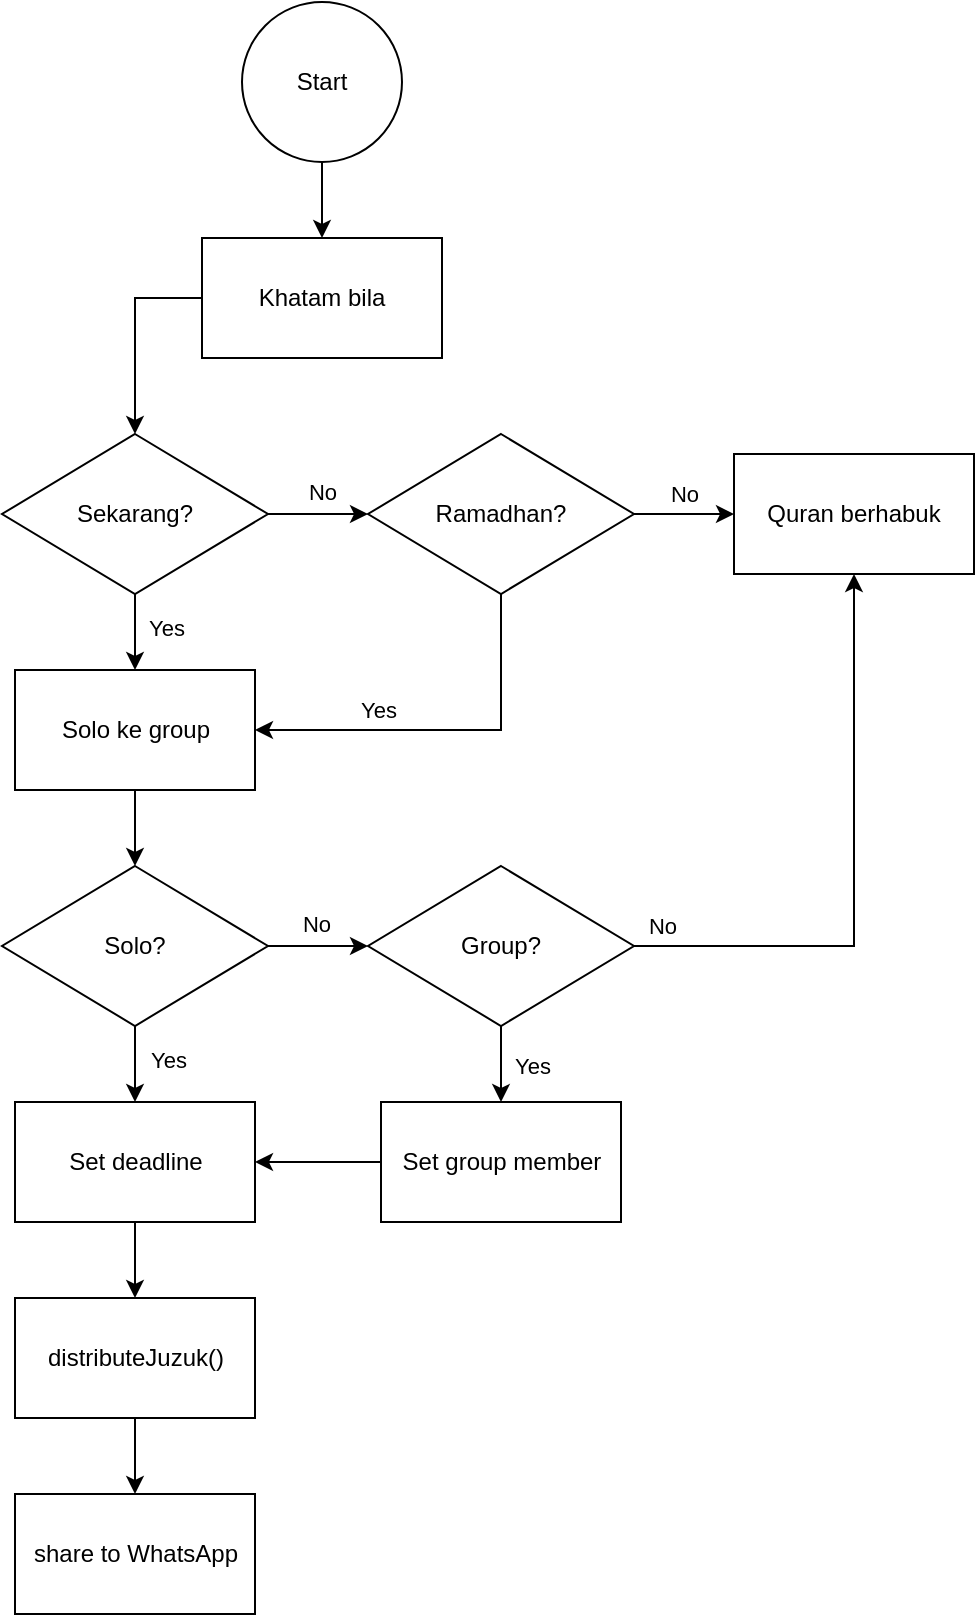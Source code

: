 <mxfile version="23.1.4" type="github">
  <diagram name="Page-1" id="KpUmeYeRWmzNj8GkGtBn">
    <mxGraphModel dx="993" dy="573" grid="0" gridSize="10" guides="1" tooltips="1" connect="1" arrows="1" fold="1" page="1" pageScale="1" pageWidth="850" pageHeight="1100" math="0" shadow="0">
      <root>
        <mxCell id="0" />
        <mxCell id="1" parent="0" />
        <mxCell id="XSX_IWEI5CXSWf55ZYyt-13" style="edgeStyle=orthogonalEdgeStyle;rounded=0;orthogonalLoop=1;jettySize=auto;html=1;exitX=0.5;exitY=1;exitDx=0;exitDy=0;entryX=0.5;entryY=0;entryDx=0;entryDy=0;" edge="1" parent="1" source="XSX_IWEI5CXSWf55ZYyt-5" target="XSX_IWEI5CXSWf55ZYyt-6">
          <mxGeometry relative="1" as="geometry" />
        </mxCell>
        <mxCell id="XSX_IWEI5CXSWf55ZYyt-5" value="Start" style="ellipse;whiteSpace=wrap;html=1;aspect=fixed;" vertex="1" parent="1">
          <mxGeometry x="385" y="25" width="80" height="80" as="geometry" />
        </mxCell>
        <mxCell id="XSX_IWEI5CXSWf55ZYyt-10" style="edgeStyle=orthogonalEdgeStyle;rounded=0;orthogonalLoop=1;jettySize=auto;html=1;exitX=0;exitY=0.5;exitDx=0;exitDy=0;entryX=0.5;entryY=0;entryDx=0;entryDy=0;" edge="1" parent="1" source="XSX_IWEI5CXSWf55ZYyt-6" target="XSX_IWEI5CXSWf55ZYyt-7">
          <mxGeometry relative="1" as="geometry" />
        </mxCell>
        <mxCell id="XSX_IWEI5CXSWf55ZYyt-6" value="Khatam bila" style="rounded=0;whiteSpace=wrap;html=1;" vertex="1" parent="1">
          <mxGeometry x="365" y="143" width="120" height="60" as="geometry" />
        </mxCell>
        <mxCell id="XSX_IWEI5CXSWf55ZYyt-11" style="edgeStyle=orthogonalEdgeStyle;rounded=0;orthogonalLoop=1;jettySize=auto;html=1;exitX=1;exitY=0.5;exitDx=0;exitDy=0;entryX=0;entryY=0.5;entryDx=0;entryDy=0;" edge="1" parent="1" source="XSX_IWEI5CXSWf55ZYyt-7" target="XSX_IWEI5CXSWf55ZYyt-8">
          <mxGeometry relative="1" as="geometry" />
        </mxCell>
        <mxCell id="XSX_IWEI5CXSWf55ZYyt-12" value="No" style="edgeLabel;html=1;align=center;verticalAlign=middle;resizable=0;points=[];" vertex="1" connectable="0" parent="XSX_IWEI5CXSWf55ZYyt-11">
          <mxGeometry x="-0.068" relative="1" as="geometry">
            <mxPoint x="3" y="-11" as="offset" />
          </mxGeometry>
        </mxCell>
        <mxCell id="XSX_IWEI5CXSWf55ZYyt-27" value="No" style="edgeLabel;html=1;align=center;verticalAlign=middle;resizable=0;points=[];" vertex="1" connectable="0" parent="XSX_IWEI5CXSWf55ZYyt-11">
          <mxGeometry x="-0.068" relative="1" as="geometry">
            <mxPoint y="205" as="offset" />
          </mxGeometry>
        </mxCell>
        <mxCell id="XSX_IWEI5CXSWf55ZYyt-30" value="No" style="edgeLabel;html=1;align=center;verticalAlign=middle;resizable=0;points=[];" vertex="1" connectable="0" parent="XSX_IWEI5CXSWf55ZYyt-11">
          <mxGeometry x="-0.068" relative="1" as="geometry">
            <mxPoint x="173" y="206" as="offset" />
          </mxGeometry>
        </mxCell>
        <mxCell id="XSX_IWEI5CXSWf55ZYyt-15" style="edgeStyle=orthogonalEdgeStyle;rounded=0;orthogonalLoop=1;jettySize=auto;html=1;exitX=0.5;exitY=1;exitDx=0;exitDy=0;entryX=0.5;entryY=0;entryDx=0;entryDy=0;" edge="1" parent="1" source="XSX_IWEI5CXSWf55ZYyt-7" target="XSX_IWEI5CXSWf55ZYyt-14">
          <mxGeometry relative="1" as="geometry" />
        </mxCell>
        <mxCell id="XSX_IWEI5CXSWf55ZYyt-23" value="Yes" style="edgeLabel;html=1;align=center;verticalAlign=middle;resizable=0;points=[];" vertex="1" connectable="0" parent="XSX_IWEI5CXSWf55ZYyt-15">
          <mxGeometry x="-0.34" y="-3" relative="1" as="geometry">
            <mxPoint x="18" y="4" as="offset" />
          </mxGeometry>
        </mxCell>
        <mxCell id="XSX_IWEI5CXSWf55ZYyt-37" value="Yes" style="edgeLabel;html=1;align=center;verticalAlign=middle;resizable=0;points=[];" vertex="1" connectable="0" parent="XSX_IWEI5CXSWf55ZYyt-15">
          <mxGeometry x="-0.34" y="-3" relative="1" as="geometry">
            <mxPoint x="19" y="220" as="offset" />
          </mxGeometry>
        </mxCell>
        <mxCell id="XSX_IWEI5CXSWf55ZYyt-38" value="Yes" style="edgeLabel;html=1;align=center;verticalAlign=middle;resizable=0;points=[];" vertex="1" connectable="0" parent="XSX_IWEI5CXSWf55ZYyt-15">
          <mxGeometry x="-0.34" y="-3" relative="1" as="geometry">
            <mxPoint x="201" y="223" as="offset" />
          </mxGeometry>
        </mxCell>
        <mxCell id="XSX_IWEI5CXSWf55ZYyt-7" value="Sekarang?" style="rhombus;whiteSpace=wrap;html=1;" vertex="1" parent="1">
          <mxGeometry x="265" y="241" width="133" height="80" as="geometry" />
        </mxCell>
        <mxCell id="XSX_IWEI5CXSWf55ZYyt-18" style="edgeStyle=orthogonalEdgeStyle;rounded=0;orthogonalLoop=1;jettySize=auto;html=1;exitX=0.5;exitY=1;exitDx=0;exitDy=0;entryX=1;entryY=0.5;entryDx=0;entryDy=0;" edge="1" parent="1" source="XSX_IWEI5CXSWf55ZYyt-8" target="XSX_IWEI5CXSWf55ZYyt-14">
          <mxGeometry relative="1" as="geometry" />
        </mxCell>
        <mxCell id="XSX_IWEI5CXSWf55ZYyt-19" value="Yes" style="edgeLabel;html=1;align=center;verticalAlign=middle;resizable=0;points=[];" vertex="1" connectable="0" parent="XSX_IWEI5CXSWf55ZYyt-18">
          <mxGeometry x="0.224" y="3" relative="1" as="geometry">
            <mxPoint x="-13" y="-13" as="offset" />
          </mxGeometry>
        </mxCell>
        <mxCell id="XSX_IWEI5CXSWf55ZYyt-21" style="edgeStyle=orthogonalEdgeStyle;rounded=0;orthogonalLoop=1;jettySize=auto;html=1;exitX=1;exitY=0.5;exitDx=0;exitDy=0;entryX=0;entryY=0.5;entryDx=0;entryDy=0;" edge="1" parent="1" source="XSX_IWEI5CXSWf55ZYyt-8" target="XSX_IWEI5CXSWf55ZYyt-20">
          <mxGeometry relative="1" as="geometry" />
        </mxCell>
        <mxCell id="XSX_IWEI5CXSWf55ZYyt-22" value="No" style="edgeLabel;html=1;align=center;verticalAlign=middle;resizable=0;points=[];" vertex="1" connectable="0" parent="XSX_IWEI5CXSWf55ZYyt-21">
          <mxGeometry x="0.145" y="-1" relative="1" as="geometry">
            <mxPoint x="-4" y="-11" as="offset" />
          </mxGeometry>
        </mxCell>
        <mxCell id="XSX_IWEI5CXSWf55ZYyt-8" value="Ramadhan?" style="rhombus;whiteSpace=wrap;html=1;" vertex="1" parent="1">
          <mxGeometry x="448" y="241" width="133" height="80" as="geometry" />
        </mxCell>
        <mxCell id="XSX_IWEI5CXSWf55ZYyt-17" style="edgeStyle=orthogonalEdgeStyle;rounded=0;orthogonalLoop=1;jettySize=auto;html=1;exitX=0.5;exitY=1;exitDx=0;exitDy=0;entryX=0.5;entryY=0;entryDx=0;entryDy=0;" edge="1" parent="1" source="XSX_IWEI5CXSWf55ZYyt-14" target="XSX_IWEI5CXSWf55ZYyt-16">
          <mxGeometry relative="1" as="geometry" />
        </mxCell>
        <mxCell id="XSX_IWEI5CXSWf55ZYyt-14" value="Solo ke group" style="rounded=0;whiteSpace=wrap;html=1;" vertex="1" parent="1">
          <mxGeometry x="271.5" y="359" width="120" height="60" as="geometry" />
        </mxCell>
        <mxCell id="XSX_IWEI5CXSWf55ZYyt-26" style="edgeStyle=orthogonalEdgeStyle;rounded=0;orthogonalLoop=1;jettySize=auto;html=1;exitX=1;exitY=0.5;exitDx=0;exitDy=0;entryX=0;entryY=0.5;entryDx=0;entryDy=0;" edge="1" parent="1" source="XSX_IWEI5CXSWf55ZYyt-16" target="XSX_IWEI5CXSWf55ZYyt-25">
          <mxGeometry relative="1" as="geometry" />
        </mxCell>
        <mxCell id="XSX_IWEI5CXSWf55ZYyt-32" style="edgeStyle=orthogonalEdgeStyle;rounded=0;orthogonalLoop=1;jettySize=auto;html=1;exitX=0.5;exitY=1;exitDx=0;exitDy=0;entryX=0.5;entryY=0;entryDx=0;entryDy=0;" edge="1" parent="1" source="XSX_IWEI5CXSWf55ZYyt-16" target="XSX_IWEI5CXSWf55ZYyt-31">
          <mxGeometry relative="1" as="geometry" />
        </mxCell>
        <mxCell id="XSX_IWEI5CXSWf55ZYyt-16" value="Solo?" style="rhombus;whiteSpace=wrap;html=1;" vertex="1" parent="1">
          <mxGeometry x="265" y="457" width="133" height="80" as="geometry" />
        </mxCell>
        <mxCell id="XSX_IWEI5CXSWf55ZYyt-20" value="Quran berhabuk" style="rounded=0;whiteSpace=wrap;html=1;" vertex="1" parent="1">
          <mxGeometry x="631" y="251" width="120" height="60" as="geometry" />
        </mxCell>
        <mxCell id="XSX_IWEI5CXSWf55ZYyt-29" style="edgeStyle=orthogonalEdgeStyle;rounded=0;orthogonalLoop=1;jettySize=auto;html=1;exitX=1;exitY=0.5;exitDx=0;exitDy=0;entryX=0.5;entryY=1;entryDx=0;entryDy=0;" edge="1" parent="1" source="XSX_IWEI5CXSWf55ZYyt-25" target="XSX_IWEI5CXSWf55ZYyt-20">
          <mxGeometry relative="1" as="geometry" />
        </mxCell>
        <mxCell id="XSX_IWEI5CXSWf55ZYyt-35" style="edgeStyle=orthogonalEdgeStyle;rounded=0;orthogonalLoop=1;jettySize=auto;html=1;exitX=0.5;exitY=1;exitDx=0;exitDy=0;entryX=0.5;entryY=0;entryDx=0;entryDy=0;" edge="1" parent="1" source="XSX_IWEI5CXSWf55ZYyt-25" target="XSX_IWEI5CXSWf55ZYyt-33">
          <mxGeometry relative="1" as="geometry" />
        </mxCell>
        <mxCell id="XSX_IWEI5CXSWf55ZYyt-25" value="Group?" style="rhombus;whiteSpace=wrap;html=1;" vertex="1" parent="1">
          <mxGeometry x="448" y="457" width="133" height="80" as="geometry" />
        </mxCell>
        <mxCell id="XSX_IWEI5CXSWf55ZYyt-40" style="edgeStyle=orthogonalEdgeStyle;rounded=0;orthogonalLoop=1;jettySize=auto;html=1;exitX=0.5;exitY=1;exitDx=0;exitDy=0;entryX=0.5;entryY=0;entryDx=0;entryDy=0;" edge="1" parent="1" source="XSX_IWEI5CXSWf55ZYyt-31" target="XSX_IWEI5CXSWf55ZYyt-39">
          <mxGeometry relative="1" as="geometry" />
        </mxCell>
        <mxCell id="XSX_IWEI5CXSWf55ZYyt-31" value="Set deadline" style="rounded=0;whiteSpace=wrap;html=1;" vertex="1" parent="1">
          <mxGeometry x="271.5" y="575" width="120" height="60" as="geometry" />
        </mxCell>
        <mxCell id="XSX_IWEI5CXSWf55ZYyt-36" style="edgeStyle=orthogonalEdgeStyle;rounded=0;orthogonalLoop=1;jettySize=auto;html=1;exitX=0;exitY=0.5;exitDx=0;exitDy=0;entryX=1;entryY=0.5;entryDx=0;entryDy=0;" edge="1" parent="1" source="XSX_IWEI5CXSWf55ZYyt-33" target="XSX_IWEI5CXSWf55ZYyt-31">
          <mxGeometry relative="1" as="geometry" />
        </mxCell>
        <mxCell id="XSX_IWEI5CXSWf55ZYyt-33" value="Set group member" style="rounded=0;whiteSpace=wrap;html=1;" vertex="1" parent="1">
          <mxGeometry x="454.5" y="575" width="120" height="60" as="geometry" />
        </mxCell>
        <mxCell id="XSX_IWEI5CXSWf55ZYyt-42" style="edgeStyle=orthogonalEdgeStyle;rounded=0;orthogonalLoop=1;jettySize=auto;html=1;exitX=0.5;exitY=1;exitDx=0;exitDy=0;entryX=0.5;entryY=0;entryDx=0;entryDy=0;" edge="1" parent="1" source="XSX_IWEI5CXSWf55ZYyt-39" target="XSX_IWEI5CXSWf55ZYyt-41">
          <mxGeometry relative="1" as="geometry" />
        </mxCell>
        <mxCell id="XSX_IWEI5CXSWf55ZYyt-39" value="distributeJuzuk()" style="rounded=0;whiteSpace=wrap;html=1;" vertex="1" parent="1">
          <mxGeometry x="271.5" y="673" width="120" height="60" as="geometry" />
        </mxCell>
        <mxCell id="XSX_IWEI5CXSWf55ZYyt-41" value="share to WhatsApp" style="rounded=0;whiteSpace=wrap;html=1;" vertex="1" parent="1">
          <mxGeometry x="271.5" y="771" width="120" height="60" as="geometry" />
        </mxCell>
      </root>
    </mxGraphModel>
  </diagram>
</mxfile>
